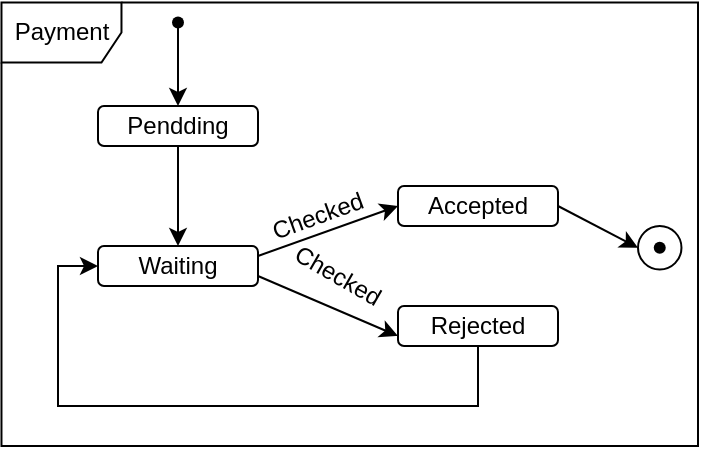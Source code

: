 <mxfile version="26.0.6">
  <diagram name="Page-1" id="ZCWC547f5--9SYTD8tw1">
    <mxGraphModel dx="245" dy="130" grid="1" gridSize="10" guides="1" tooltips="1" connect="1" arrows="1" fold="1" page="1" pageScale="1" pageWidth="827" pageHeight="1169" math="0" shadow="0">
      <root>
        <mxCell id="0" />
        <mxCell id="1" parent="0" />
        <mxCell id="jpxJzAL-oAZgfyO3tzBZ-1" value="Payment" style="shape=umlFrame;whiteSpace=wrap;html=1;pointerEvents=0;" vertex="1" parent="1">
          <mxGeometry x="31.74" y="208.26" width="348.26" height="221.74" as="geometry" />
        </mxCell>
        <mxCell id="jpxJzAL-oAZgfyO3tzBZ-2" value="" style="shape=waypoint;sketch=0;fillStyle=solid;size=6;pointerEvents=1;points=[];fillColor=none;resizable=0;rotatable=0;perimeter=centerPerimeter;snapToPoint=1;" vertex="1" parent="1">
          <mxGeometry x="110" y="208.26" width="20" height="20" as="geometry" />
        </mxCell>
        <mxCell id="jpxJzAL-oAZgfyO3tzBZ-3" value="" style="endArrow=classic;html=1;rounded=0;exitX=0.42;exitY=0.89;exitDx=0;exitDy=0;exitPerimeter=0;entryX=0.5;entryY=0;entryDx=0;entryDy=0;" edge="1" parent="1" source="jpxJzAL-oAZgfyO3tzBZ-2" target="jpxJzAL-oAZgfyO3tzBZ-4">
          <mxGeometry width="50" height="50" relative="1" as="geometry">
            <mxPoint x="140" y="288.26" as="sourcePoint" />
            <mxPoint x="70" y="189.999" as="targetPoint" />
          </mxGeometry>
        </mxCell>
        <mxCell id="jpxJzAL-oAZgfyO3tzBZ-4" value="Pendding" style="rounded=1;whiteSpace=wrap;html=1;" vertex="1" parent="1">
          <mxGeometry x="80" y="260" width="80" height="20" as="geometry" />
        </mxCell>
        <mxCell id="jpxJzAL-oAZgfyO3tzBZ-5" value="Waiting" style="rounded=1;whiteSpace=wrap;html=1;" vertex="1" parent="1">
          <mxGeometry x="80" y="330" width="80" height="20" as="geometry" />
        </mxCell>
        <mxCell id="jpxJzAL-oAZgfyO3tzBZ-6" value="" style="endArrow=classic;html=1;rounded=0;exitX=0.5;exitY=1;exitDx=0;exitDy=0;entryX=0.5;entryY=0;entryDx=0;entryDy=0;" edge="1" parent="1" source="jpxJzAL-oAZgfyO3tzBZ-4" target="jpxJzAL-oAZgfyO3tzBZ-5">
          <mxGeometry width="50" height="50" relative="1" as="geometry">
            <mxPoint x="190" y="360" as="sourcePoint" />
            <mxPoint x="240" y="310" as="targetPoint" />
          </mxGeometry>
        </mxCell>
        <mxCell id="jpxJzAL-oAZgfyO3tzBZ-7" value="Rejected" style="rounded=1;whiteSpace=wrap;html=1;" vertex="1" parent="1">
          <mxGeometry x="230" y="360" width="80" height="20" as="geometry" />
        </mxCell>
        <mxCell id="jpxJzAL-oAZgfyO3tzBZ-8" value="Accepted" style="rounded=1;whiteSpace=wrap;html=1;" vertex="1" parent="1">
          <mxGeometry x="230" y="300" width="80" height="20" as="geometry" />
        </mxCell>
        <mxCell id="jpxJzAL-oAZgfyO3tzBZ-9" value="" style="endArrow=classic;html=1;rounded=0;exitX=1;exitY=0.25;exitDx=0;exitDy=0;entryX=0;entryY=0.5;entryDx=0;entryDy=0;" edge="1" parent="1" source="jpxJzAL-oAZgfyO3tzBZ-5" target="jpxJzAL-oAZgfyO3tzBZ-8">
          <mxGeometry width="50" height="50" relative="1" as="geometry">
            <mxPoint x="230" y="390" as="sourcePoint" />
            <mxPoint x="280" y="340" as="targetPoint" />
          </mxGeometry>
        </mxCell>
        <mxCell id="jpxJzAL-oAZgfyO3tzBZ-10" value="" style="endArrow=classic;html=1;rounded=0;exitX=1;exitY=0.75;exitDx=0;exitDy=0;entryX=0;entryY=0.75;entryDx=0;entryDy=0;" edge="1" parent="1" source="jpxJzAL-oAZgfyO3tzBZ-5" target="jpxJzAL-oAZgfyO3tzBZ-7">
          <mxGeometry width="50" height="50" relative="1" as="geometry">
            <mxPoint x="170" y="345" as="sourcePoint" />
            <mxPoint x="230" y="300" as="targetPoint" />
          </mxGeometry>
        </mxCell>
        <mxCell id="jpxJzAL-oAZgfyO3tzBZ-12" value="" style="ellipse;whiteSpace=wrap;html=1;aspect=fixed;" vertex="1" parent="1">
          <mxGeometry x="350" y="320" width="21.74" height="21.74" as="geometry" />
        </mxCell>
        <mxCell id="jpxJzAL-oAZgfyO3tzBZ-13" value="" style="shape=waypoint;sketch=0;fillStyle=solid;size=6;pointerEvents=1;points=[];fillColor=none;resizable=0;rotatable=0;perimeter=centerPerimeter;snapToPoint=1;" vertex="1" parent="1">
          <mxGeometry x="350.87" y="320.87" width="20" height="20" as="geometry" />
        </mxCell>
        <mxCell id="jpxJzAL-oAZgfyO3tzBZ-14" value="" style="endArrow=classic;html=1;rounded=0;exitX=1;exitY=0.5;exitDx=0;exitDy=0;entryX=0;entryY=0.5;entryDx=0;entryDy=0;" edge="1" parent="1" source="jpxJzAL-oAZgfyO3tzBZ-8" target="jpxJzAL-oAZgfyO3tzBZ-12">
          <mxGeometry width="50" height="50" relative="1" as="geometry">
            <mxPoint x="340" y="370" as="sourcePoint" />
            <mxPoint x="390" y="320" as="targetPoint" />
          </mxGeometry>
        </mxCell>
        <mxCell id="jpxJzAL-oAZgfyO3tzBZ-15" value="" style="endArrow=classic;html=1;rounded=0;entryX=0;entryY=0.5;entryDx=0;entryDy=0;exitX=0.5;exitY=1;exitDx=0;exitDy=0;" edge="1" parent="1" source="jpxJzAL-oAZgfyO3tzBZ-7" target="jpxJzAL-oAZgfyO3tzBZ-5">
          <mxGeometry width="50" height="50" relative="1" as="geometry">
            <mxPoint x="280" y="460" as="sourcePoint" />
            <mxPoint x="330" y="410" as="targetPoint" />
            <Array as="points">
              <mxPoint x="270" y="410" />
              <mxPoint x="60" y="410" />
              <mxPoint x="60" y="340" />
            </Array>
          </mxGeometry>
        </mxCell>
        <mxCell id="jpxJzAL-oAZgfyO3tzBZ-17" value="Checked" style="text;html=1;align=center;verticalAlign=middle;whiteSpace=wrap;rounded=0;fontFamily=Helvetica;fontSize=12;fontColor=default;rotation=-20;" vertex="1" parent="1">
          <mxGeometry x="160" y="300" width="60" height="30" as="geometry" />
        </mxCell>
        <mxCell id="jpxJzAL-oAZgfyO3tzBZ-21" value="Checked" style="text;html=1;align=center;verticalAlign=middle;whiteSpace=wrap;rounded=0;fontFamily=Helvetica;fontSize=12;fontColor=default;rotation=30;" vertex="1" parent="1">
          <mxGeometry x="170" y="330" width="60" height="30" as="geometry" />
        </mxCell>
      </root>
    </mxGraphModel>
  </diagram>
</mxfile>
